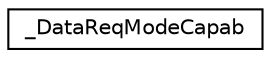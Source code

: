 digraph "Graphical Class Hierarchy"
{
  edge [fontname="Helvetica",fontsize="10",labelfontname="Helvetica",labelfontsize="10"];
  node [fontname="Helvetica",fontsize="10",shape=record];
  rankdir="LR";
  Node1 [label="_DataReqModeCapab",height=0.2,width=0.4,color="black", fillcolor="white", style="filled",URL="$struct___data_req_mode_capab.html"];
}
